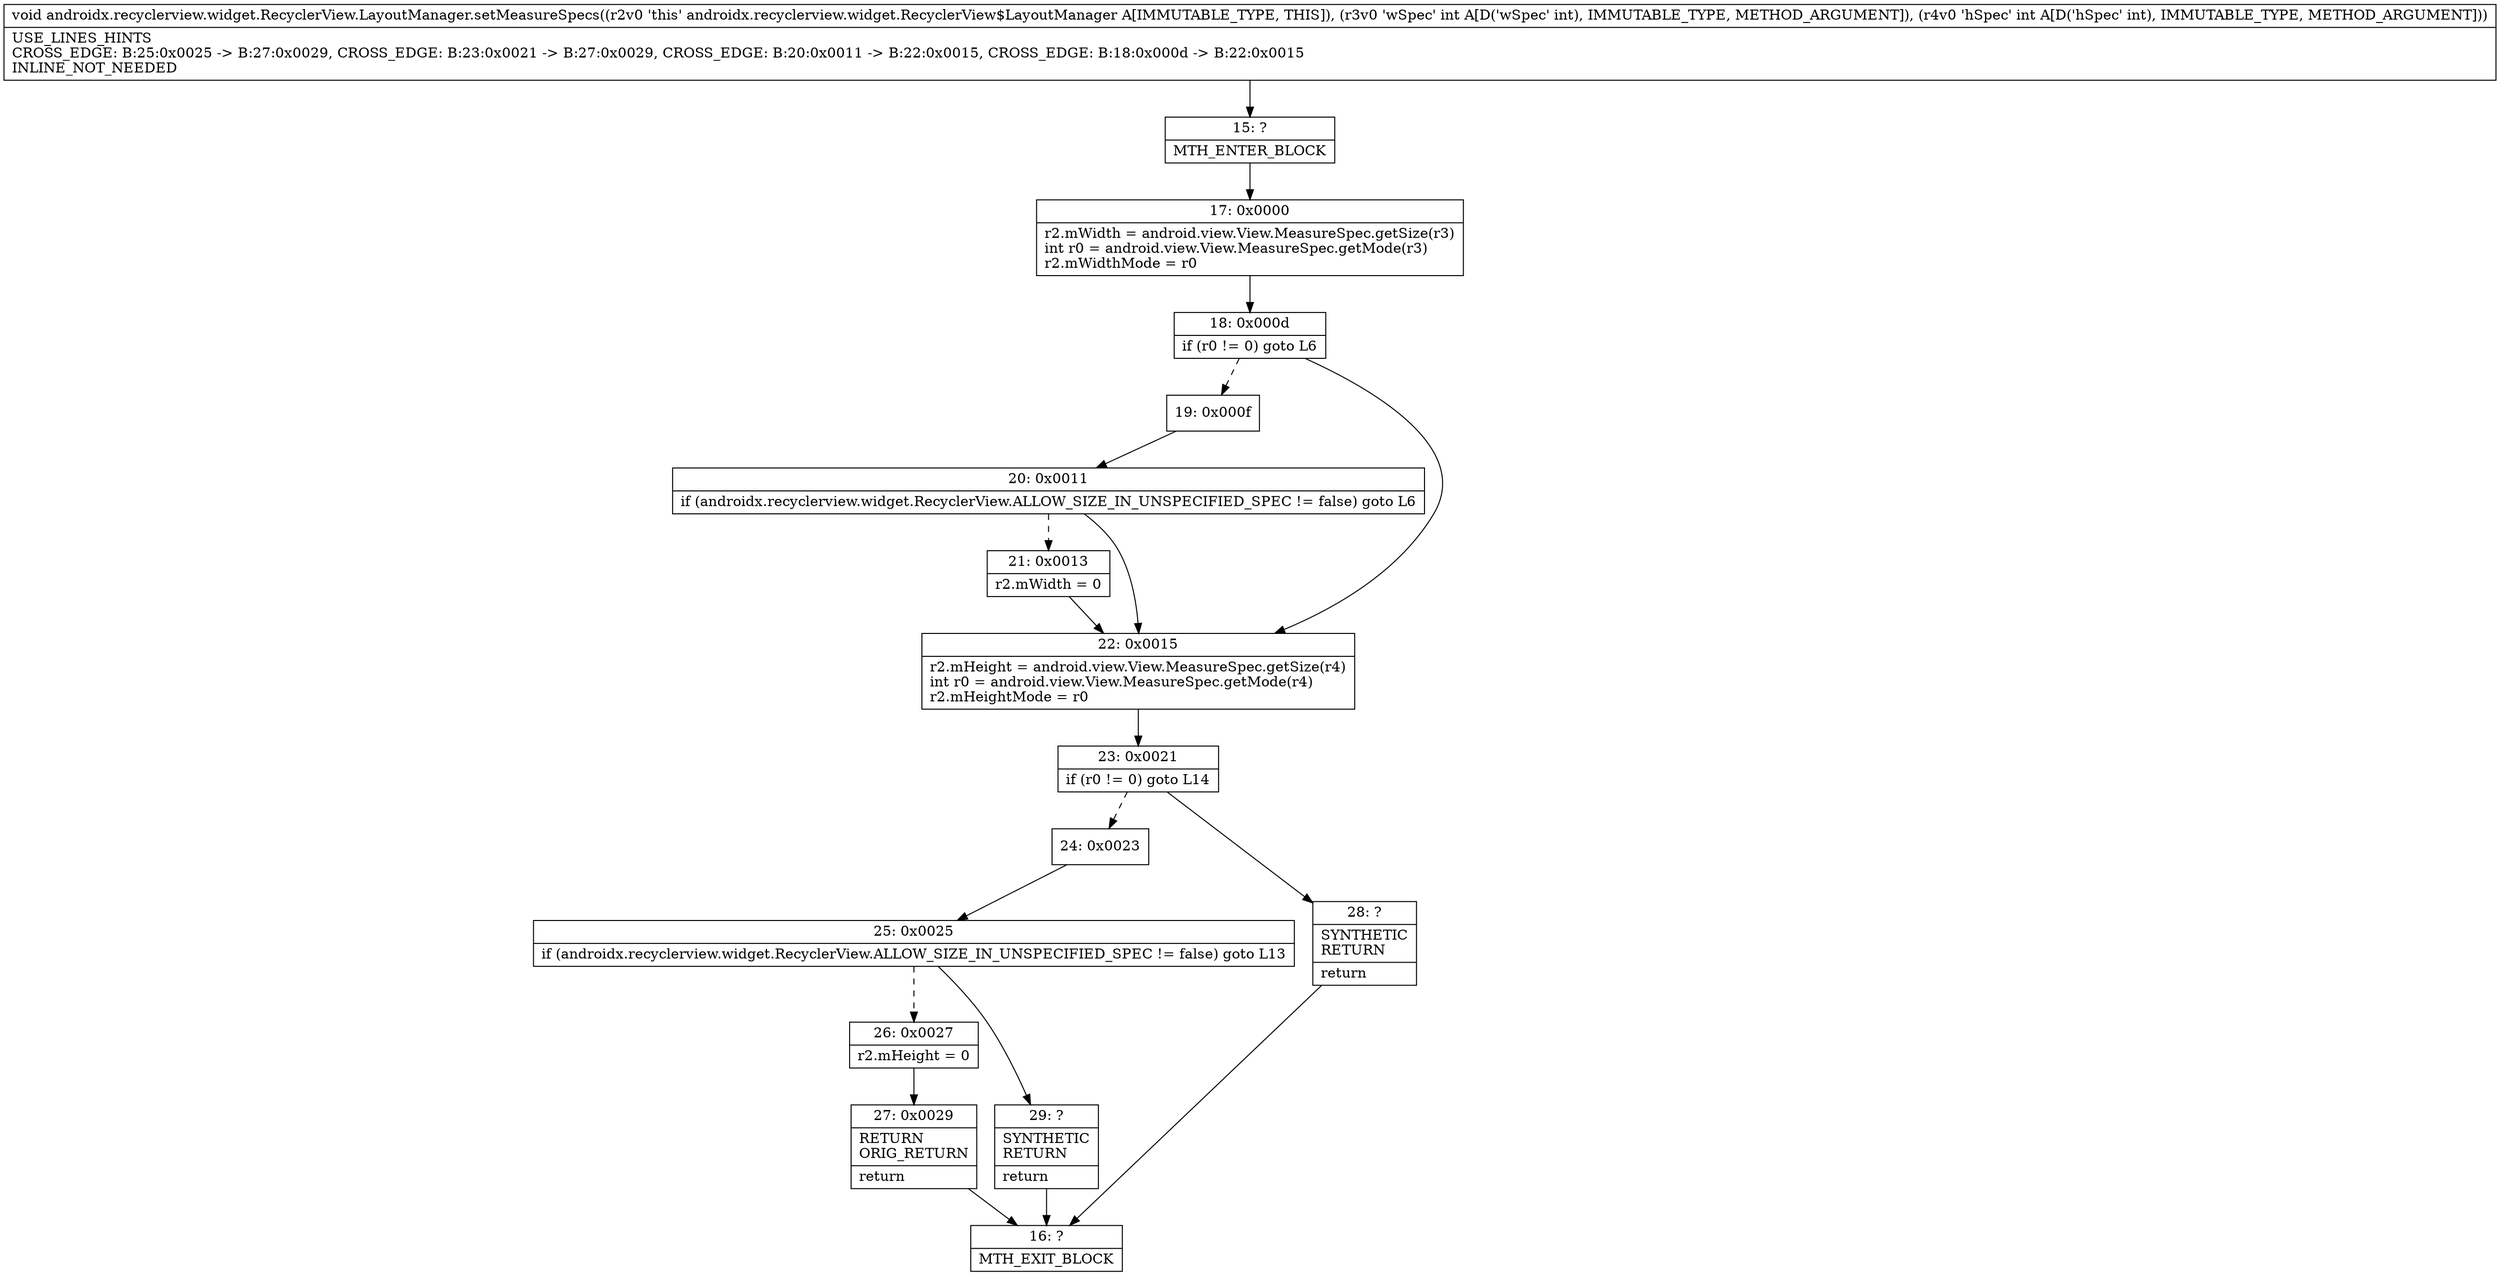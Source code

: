 digraph "CFG forandroidx.recyclerview.widget.RecyclerView.LayoutManager.setMeasureSpecs(II)V" {
Node_15 [shape=record,label="{15\:\ ?|MTH_ENTER_BLOCK\l}"];
Node_17 [shape=record,label="{17\:\ 0x0000|r2.mWidth = android.view.View.MeasureSpec.getSize(r3)\lint r0 = android.view.View.MeasureSpec.getMode(r3)\lr2.mWidthMode = r0\l}"];
Node_18 [shape=record,label="{18\:\ 0x000d|if (r0 != 0) goto L6\l}"];
Node_19 [shape=record,label="{19\:\ 0x000f}"];
Node_20 [shape=record,label="{20\:\ 0x0011|if (androidx.recyclerview.widget.RecyclerView.ALLOW_SIZE_IN_UNSPECIFIED_SPEC != false) goto L6\l}"];
Node_21 [shape=record,label="{21\:\ 0x0013|r2.mWidth = 0\l}"];
Node_22 [shape=record,label="{22\:\ 0x0015|r2.mHeight = android.view.View.MeasureSpec.getSize(r4)\lint r0 = android.view.View.MeasureSpec.getMode(r4)\lr2.mHeightMode = r0\l}"];
Node_23 [shape=record,label="{23\:\ 0x0021|if (r0 != 0) goto L14\l}"];
Node_24 [shape=record,label="{24\:\ 0x0023}"];
Node_25 [shape=record,label="{25\:\ 0x0025|if (androidx.recyclerview.widget.RecyclerView.ALLOW_SIZE_IN_UNSPECIFIED_SPEC != false) goto L13\l}"];
Node_26 [shape=record,label="{26\:\ 0x0027|r2.mHeight = 0\l}"];
Node_27 [shape=record,label="{27\:\ 0x0029|RETURN\lORIG_RETURN\l|return\l}"];
Node_16 [shape=record,label="{16\:\ ?|MTH_EXIT_BLOCK\l}"];
Node_29 [shape=record,label="{29\:\ ?|SYNTHETIC\lRETURN\l|return\l}"];
Node_28 [shape=record,label="{28\:\ ?|SYNTHETIC\lRETURN\l|return\l}"];
MethodNode[shape=record,label="{void androidx.recyclerview.widget.RecyclerView.LayoutManager.setMeasureSpecs((r2v0 'this' androidx.recyclerview.widget.RecyclerView$LayoutManager A[IMMUTABLE_TYPE, THIS]), (r3v0 'wSpec' int A[D('wSpec' int), IMMUTABLE_TYPE, METHOD_ARGUMENT]), (r4v0 'hSpec' int A[D('hSpec' int), IMMUTABLE_TYPE, METHOD_ARGUMENT]))  | USE_LINES_HINTS\lCROSS_EDGE: B:25:0x0025 \-\> B:27:0x0029, CROSS_EDGE: B:23:0x0021 \-\> B:27:0x0029, CROSS_EDGE: B:20:0x0011 \-\> B:22:0x0015, CROSS_EDGE: B:18:0x000d \-\> B:22:0x0015\lINLINE_NOT_NEEDED\l}"];
MethodNode -> Node_15;Node_15 -> Node_17;
Node_17 -> Node_18;
Node_18 -> Node_19[style=dashed];
Node_18 -> Node_22;
Node_19 -> Node_20;
Node_20 -> Node_21[style=dashed];
Node_20 -> Node_22;
Node_21 -> Node_22;
Node_22 -> Node_23;
Node_23 -> Node_24[style=dashed];
Node_23 -> Node_28;
Node_24 -> Node_25;
Node_25 -> Node_26[style=dashed];
Node_25 -> Node_29;
Node_26 -> Node_27;
Node_27 -> Node_16;
Node_29 -> Node_16;
Node_28 -> Node_16;
}

